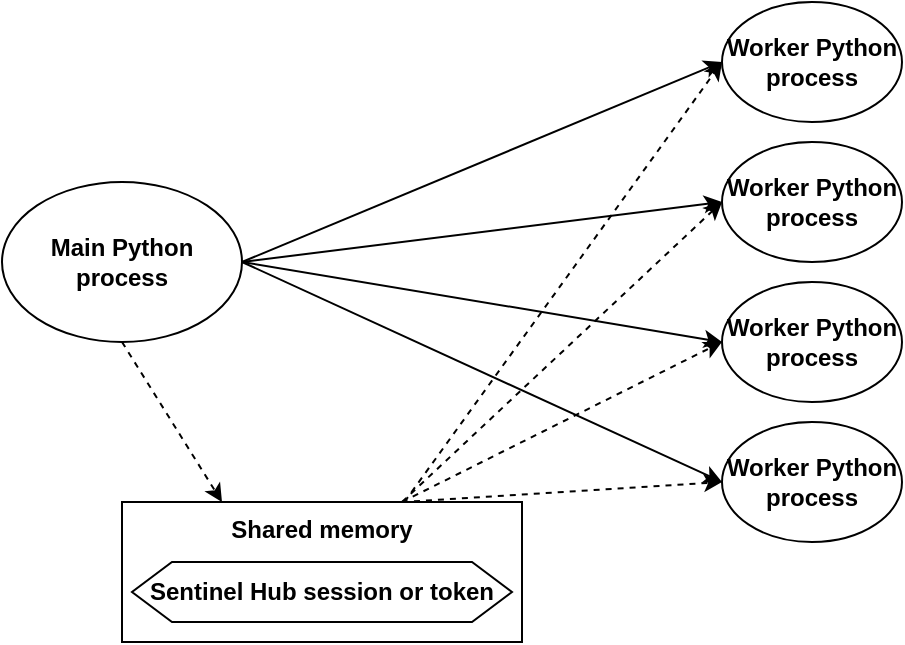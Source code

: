 <mxfile version="17.4.4" type="device"><diagram id="DOaRbYYg76pwdXUd3fTu" name="Page-1"><mxGraphModel dx="1155" dy="793" grid="1" gridSize="10" guides="1" tooltips="1" connect="1" arrows="1" fold="1" page="1" pageScale="1" pageWidth="850" pageHeight="1100" math="0" shadow="0"><root><mxCell id="0"/><mxCell id="1" parent="0"/><mxCell id="6q8xGFIv2i4WqqBo89DM-1" value="&lt;div&gt;&lt;b&gt;Main Python process&lt;/b&gt;&lt;/div&gt;" style="ellipse;whiteSpace=wrap;html=1;" vertex="1" parent="1"><mxGeometry x="40" y="100" width="120" height="80" as="geometry"/></mxCell><mxCell id="6q8xGFIv2i4WqqBo89DM-2" value="&lt;b&gt;Worker Python process&lt;/b&gt;" style="ellipse;whiteSpace=wrap;html=1;" vertex="1" parent="1"><mxGeometry x="400" y="10" width="90" height="60" as="geometry"/></mxCell><mxCell id="6q8xGFIv2i4WqqBo89DM-3" value="&lt;b&gt;Worker Python process&lt;/b&gt;" style="ellipse;whiteSpace=wrap;html=1;" vertex="1" parent="1"><mxGeometry x="400" y="80" width="90" height="60" as="geometry"/></mxCell><mxCell id="6q8xGFIv2i4WqqBo89DM-4" value="&lt;b&gt;Worker Python process&lt;/b&gt;" style="ellipse;whiteSpace=wrap;html=1;" vertex="1" parent="1"><mxGeometry x="400" y="150" width="90" height="60" as="geometry"/></mxCell><mxCell id="6q8xGFIv2i4WqqBo89DM-5" value="&lt;b&gt;Worker Python process&lt;/b&gt;" style="ellipse;whiteSpace=wrap;html=1;" vertex="1" parent="1"><mxGeometry x="400" y="220" width="90" height="60" as="geometry"/></mxCell><mxCell id="6q8xGFIv2i4WqqBo89DM-6" value="" style="endArrow=classic;html=1;rounded=0;exitX=1;exitY=0.5;exitDx=0;exitDy=0;entryX=0;entryY=0.5;entryDx=0;entryDy=0;" edge="1" parent="1" source="6q8xGFIv2i4WqqBo89DM-1" target="6q8xGFIv2i4WqqBo89DM-2"><mxGeometry width="50" height="50" relative="1" as="geometry"><mxPoint x="400" y="440" as="sourcePoint"/><mxPoint x="450" y="390" as="targetPoint"/></mxGeometry></mxCell><mxCell id="6q8xGFIv2i4WqqBo89DM-7" value="" style="endArrow=classic;html=1;rounded=0;exitX=1;exitY=0.5;exitDx=0;exitDy=0;entryX=0;entryY=0.5;entryDx=0;entryDy=0;" edge="1" parent="1" source="6q8xGFIv2i4WqqBo89DM-1" target="6q8xGFIv2i4WqqBo89DM-4"><mxGeometry width="50" height="50" relative="1" as="geometry"><mxPoint x="400" y="440" as="sourcePoint"/><mxPoint x="450" y="390" as="targetPoint"/></mxGeometry></mxCell><mxCell id="6q8xGFIv2i4WqqBo89DM-8" value="" style="endArrow=classic;html=1;rounded=0;exitX=1;exitY=0.5;exitDx=0;exitDy=0;entryX=0;entryY=0.5;entryDx=0;entryDy=0;" edge="1" parent="1" source="6q8xGFIv2i4WqqBo89DM-1" target="6q8xGFIv2i4WqqBo89DM-3"><mxGeometry width="50" height="50" relative="1" as="geometry"><mxPoint x="400" y="440" as="sourcePoint"/><mxPoint x="450" y="390" as="targetPoint"/></mxGeometry></mxCell><mxCell id="6q8xGFIv2i4WqqBo89DM-9" value="" style="endArrow=classic;html=1;rounded=0;exitX=1;exitY=0.5;exitDx=0;exitDy=0;entryX=0;entryY=0.5;entryDx=0;entryDy=0;" edge="1" parent="1" source="6q8xGFIv2i4WqqBo89DM-1" target="6q8xGFIv2i4WqqBo89DM-5"><mxGeometry width="50" height="50" relative="1" as="geometry"><mxPoint x="400" y="440" as="sourcePoint"/><mxPoint x="450" y="390" as="targetPoint"/></mxGeometry></mxCell><mxCell id="6q8xGFIv2i4WqqBo89DM-10" value="&lt;div&gt;&lt;b&gt;Shared memory&lt;br&gt;&lt;/b&gt;&lt;/div&gt;&lt;div&gt;&lt;b&gt;&lt;br&gt;&lt;/b&gt;&lt;/div&gt;&lt;div&gt;&lt;b&gt;&lt;br&gt;&lt;/b&gt;&lt;/div&gt;&lt;div&gt;&lt;b&gt;&lt;br&gt;&lt;/b&gt;&lt;/div&gt;" style="rounded=0;whiteSpace=wrap;html=1;" vertex="1" parent="1"><mxGeometry x="100" y="260" width="200" height="70" as="geometry"/></mxCell><mxCell id="6q8xGFIv2i4WqqBo89DM-12" value="" style="endArrow=classic;html=1;rounded=0;exitX=0.5;exitY=1;exitDx=0;exitDy=0;entryX=0.25;entryY=0;entryDx=0;entryDy=0;dashed=1;" edge="1" parent="1" source="6q8xGFIv2i4WqqBo89DM-1" target="6q8xGFIv2i4WqqBo89DM-10"><mxGeometry width="50" height="50" relative="1" as="geometry"><mxPoint x="400" y="440" as="sourcePoint"/><mxPoint x="140" y="250" as="targetPoint"/></mxGeometry></mxCell><mxCell id="6q8xGFIv2i4WqqBo89DM-13" value="" style="endArrow=classic;html=1;rounded=0;dashed=1;exitX=0.706;exitY=0;exitDx=0;exitDy=0;exitPerimeter=0;entryX=0;entryY=0.5;entryDx=0;entryDy=0;" edge="1" parent="1" source="6q8xGFIv2i4WqqBo89DM-10" target="6q8xGFIv2i4WqqBo89DM-2"><mxGeometry width="50" height="50" relative="1" as="geometry"><mxPoint x="400" y="440" as="sourcePoint"/><mxPoint x="450" y="390" as="targetPoint"/></mxGeometry></mxCell><mxCell id="6q8xGFIv2i4WqqBo89DM-14" value="" style="endArrow=classic;html=1;rounded=0;dashed=1;entryX=0;entryY=0.5;entryDx=0;entryDy=0;" edge="1" parent="1" target="6q8xGFIv2i4WqqBo89DM-3"><mxGeometry width="50" height="50" relative="1" as="geometry"><mxPoint x="240" y="260" as="sourcePoint"/><mxPoint x="450" y="390" as="targetPoint"/></mxGeometry></mxCell><mxCell id="6q8xGFIv2i4WqqBo89DM-15" value="" style="endArrow=classic;html=1;rounded=0;dashed=1;entryX=0;entryY=0.5;entryDx=0;entryDy=0;" edge="1" parent="1" target="6q8xGFIv2i4WqqBo89DM-4"><mxGeometry width="50" height="50" relative="1" as="geometry"><mxPoint x="240" y="260" as="sourcePoint"/><mxPoint x="450" y="390" as="targetPoint"/></mxGeometry></mxCell><mxCell id="6q8xGFIv2i4WqqBo89DM-16" value="" style="endArrow=classic;html=1;rounded=0;dashed=1;entryX=0;entryY=0.5;entryDx=0;entryDy=0;" edge="1" parent="1" target="6q8xGFIv2i4WqqBo89DM-5"><mxGeometry width="50" height="50" relative="1" as="geometry"><mxPoint x="240" y="260" as="sourcePoint"/><mxPoint x="450" y="390" as="targetPoint"/></mxGeometry></mxCell><mxCell id="6q8xGFIv2i4WqqBo89DM-17" value="&lt;b&gt;Sentinel Hub session or token&lt;/b&gt;" style="shape=hexagon;perimeter=hexagonPerimeter2;whiteSpace=wrap;html=1;fixedSize=1;" vertex="1" parent="1"><mxGeometry x="105" y="290" width="190" height="30" as="geometry"/></mxCell></root></mxGraphModel></diagram></mxfile>
